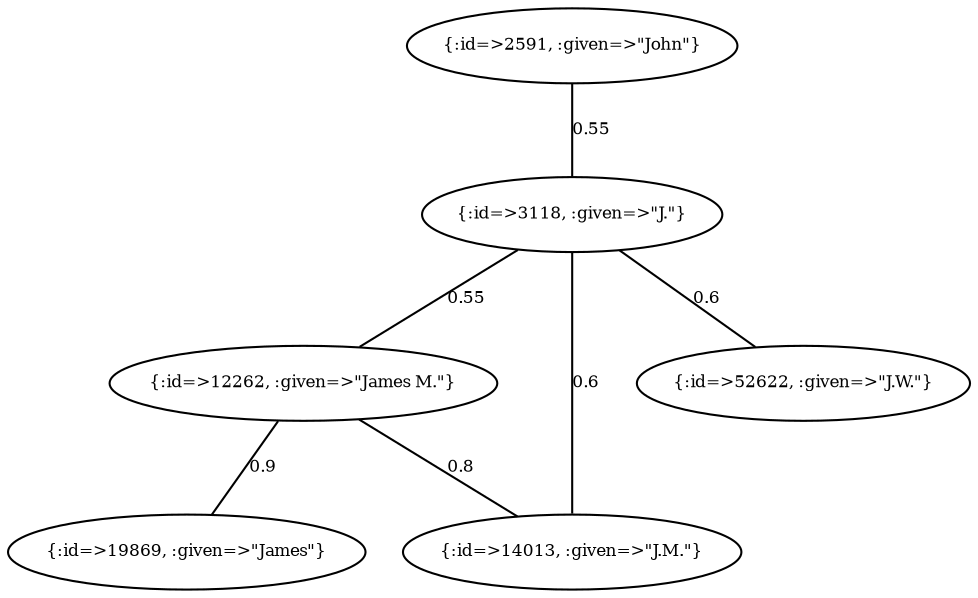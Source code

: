 graph Collector__WeightedGraph {
    "{:id=>2591, :given=>\"John\"}" [
        fontsize = 8,
        label = "{:id=>2591, :given=>\"John\"}"
    ]

    "{:id=>3118, :given=>\"J.\"}" [
        fontsize = 8,
        label = "{:id=>3118, :given=>\"J.\"}"
    ]

    "{:id=>12262, :given=>\"James M.\"}" [
        fontsize = 8,
        label = "{:id=>12262, :given=>\"James M.\"}"
    ]

    "{:id=>14013, :given=>\"J.M.\"}" [
        fontsize = 8,
        label = "{:id=>14013, :given=>\"J.M.\"}"
    ]

    "{:id=>19869, :given=>\"James\"}" [
        fontsize = 8,
        label = "{:id=>19869, :given=>\"James\"}"
    ]

    "{:id=>52622, :given=>\"J.W.\"}" [
        fontsize = 8,
        label = "{:id=>52622, :given=>\"J.W.\"}"
    ]

    "{:id=>2591, :given=>\"John\"}" -- "{:id=>3118, :given=>\"J.\"}" [
        fontsize = 8,
        label = 0.55
    ]

    "{:id=>3118, :given=>\"J.\"}" -- "{:id=>12262, :given=>\"James M.\"}" [
        fontsize = 8,
        label = 0.55
    ]

    "{:id=>3118, :given=>\"J.\"}" -- "{:id=>14013, :given=>\"J.M.\"}" [
        fontsize = 8,
        label = 0.6
    ]

    "{:id=>3118, :given=>\"J.\"}" -- "{:id=>52622, :given=>\"J.W.\"}" [
        fontsize = 8,
        label = 0.6
    ]

    "{:id=>12262, :given=>\"James M.\"}" -- "{:id=>14013, :given=>\"J.M.\"}" [
        fontsize = 8,
        label = 0.8
    ]

    "{:id=>12262, :given=>\"James M.\"}" -- "{:id=>19869, :given=>\"James\"}" [
        fontsize = 8,
        label = 0.9
    ]
}
